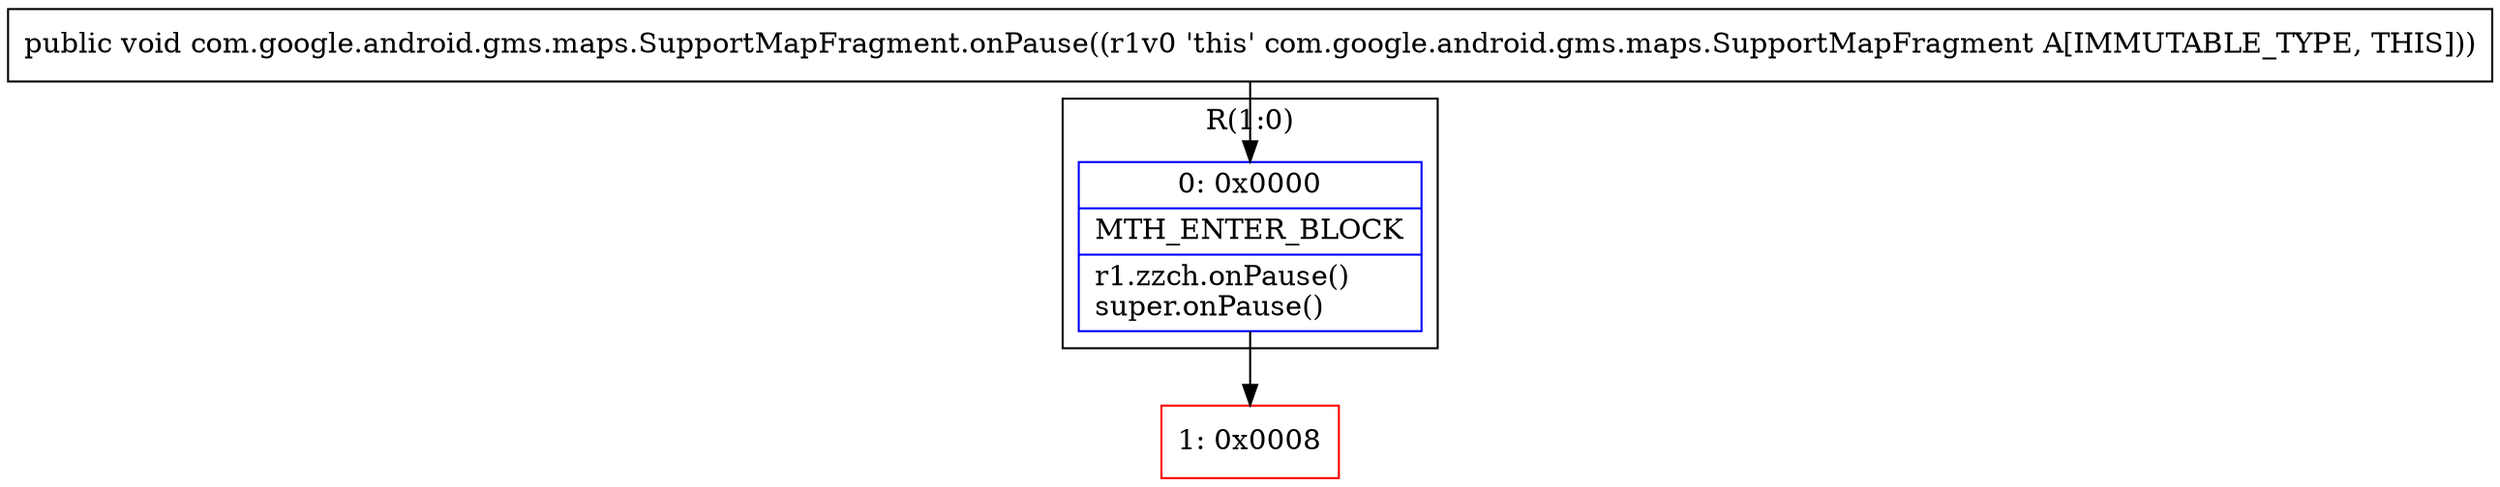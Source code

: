 digraph "CFG forcom.google.android.gms.maps.SupportMapFragment.onPause()V" {
subgraph cluster_Region_219178880 {
label = "R(1:0)";
node [shape=record,color=blue];
Node_0 [shape=record,label="{0\:\ 0x0000|MTH_ENTER_BLOCK\l|r1.zzch.onPause()\lsuper.onPause()\l}"];
}
Node_1 [shape=record,color=red,label="{1\:\ 0x0008}"];
MethodNode[shape=record,label="{public void com.google.android.gms.maps.SupportMapFragment.onPause((r1v0 'this' com.google.android.gms.maps.SupportMapFragment A[IMMUTABLE_TYPE, THIS])) }"];
MethodNode -> Node_0;
Node_0 -> Node_1;
}

